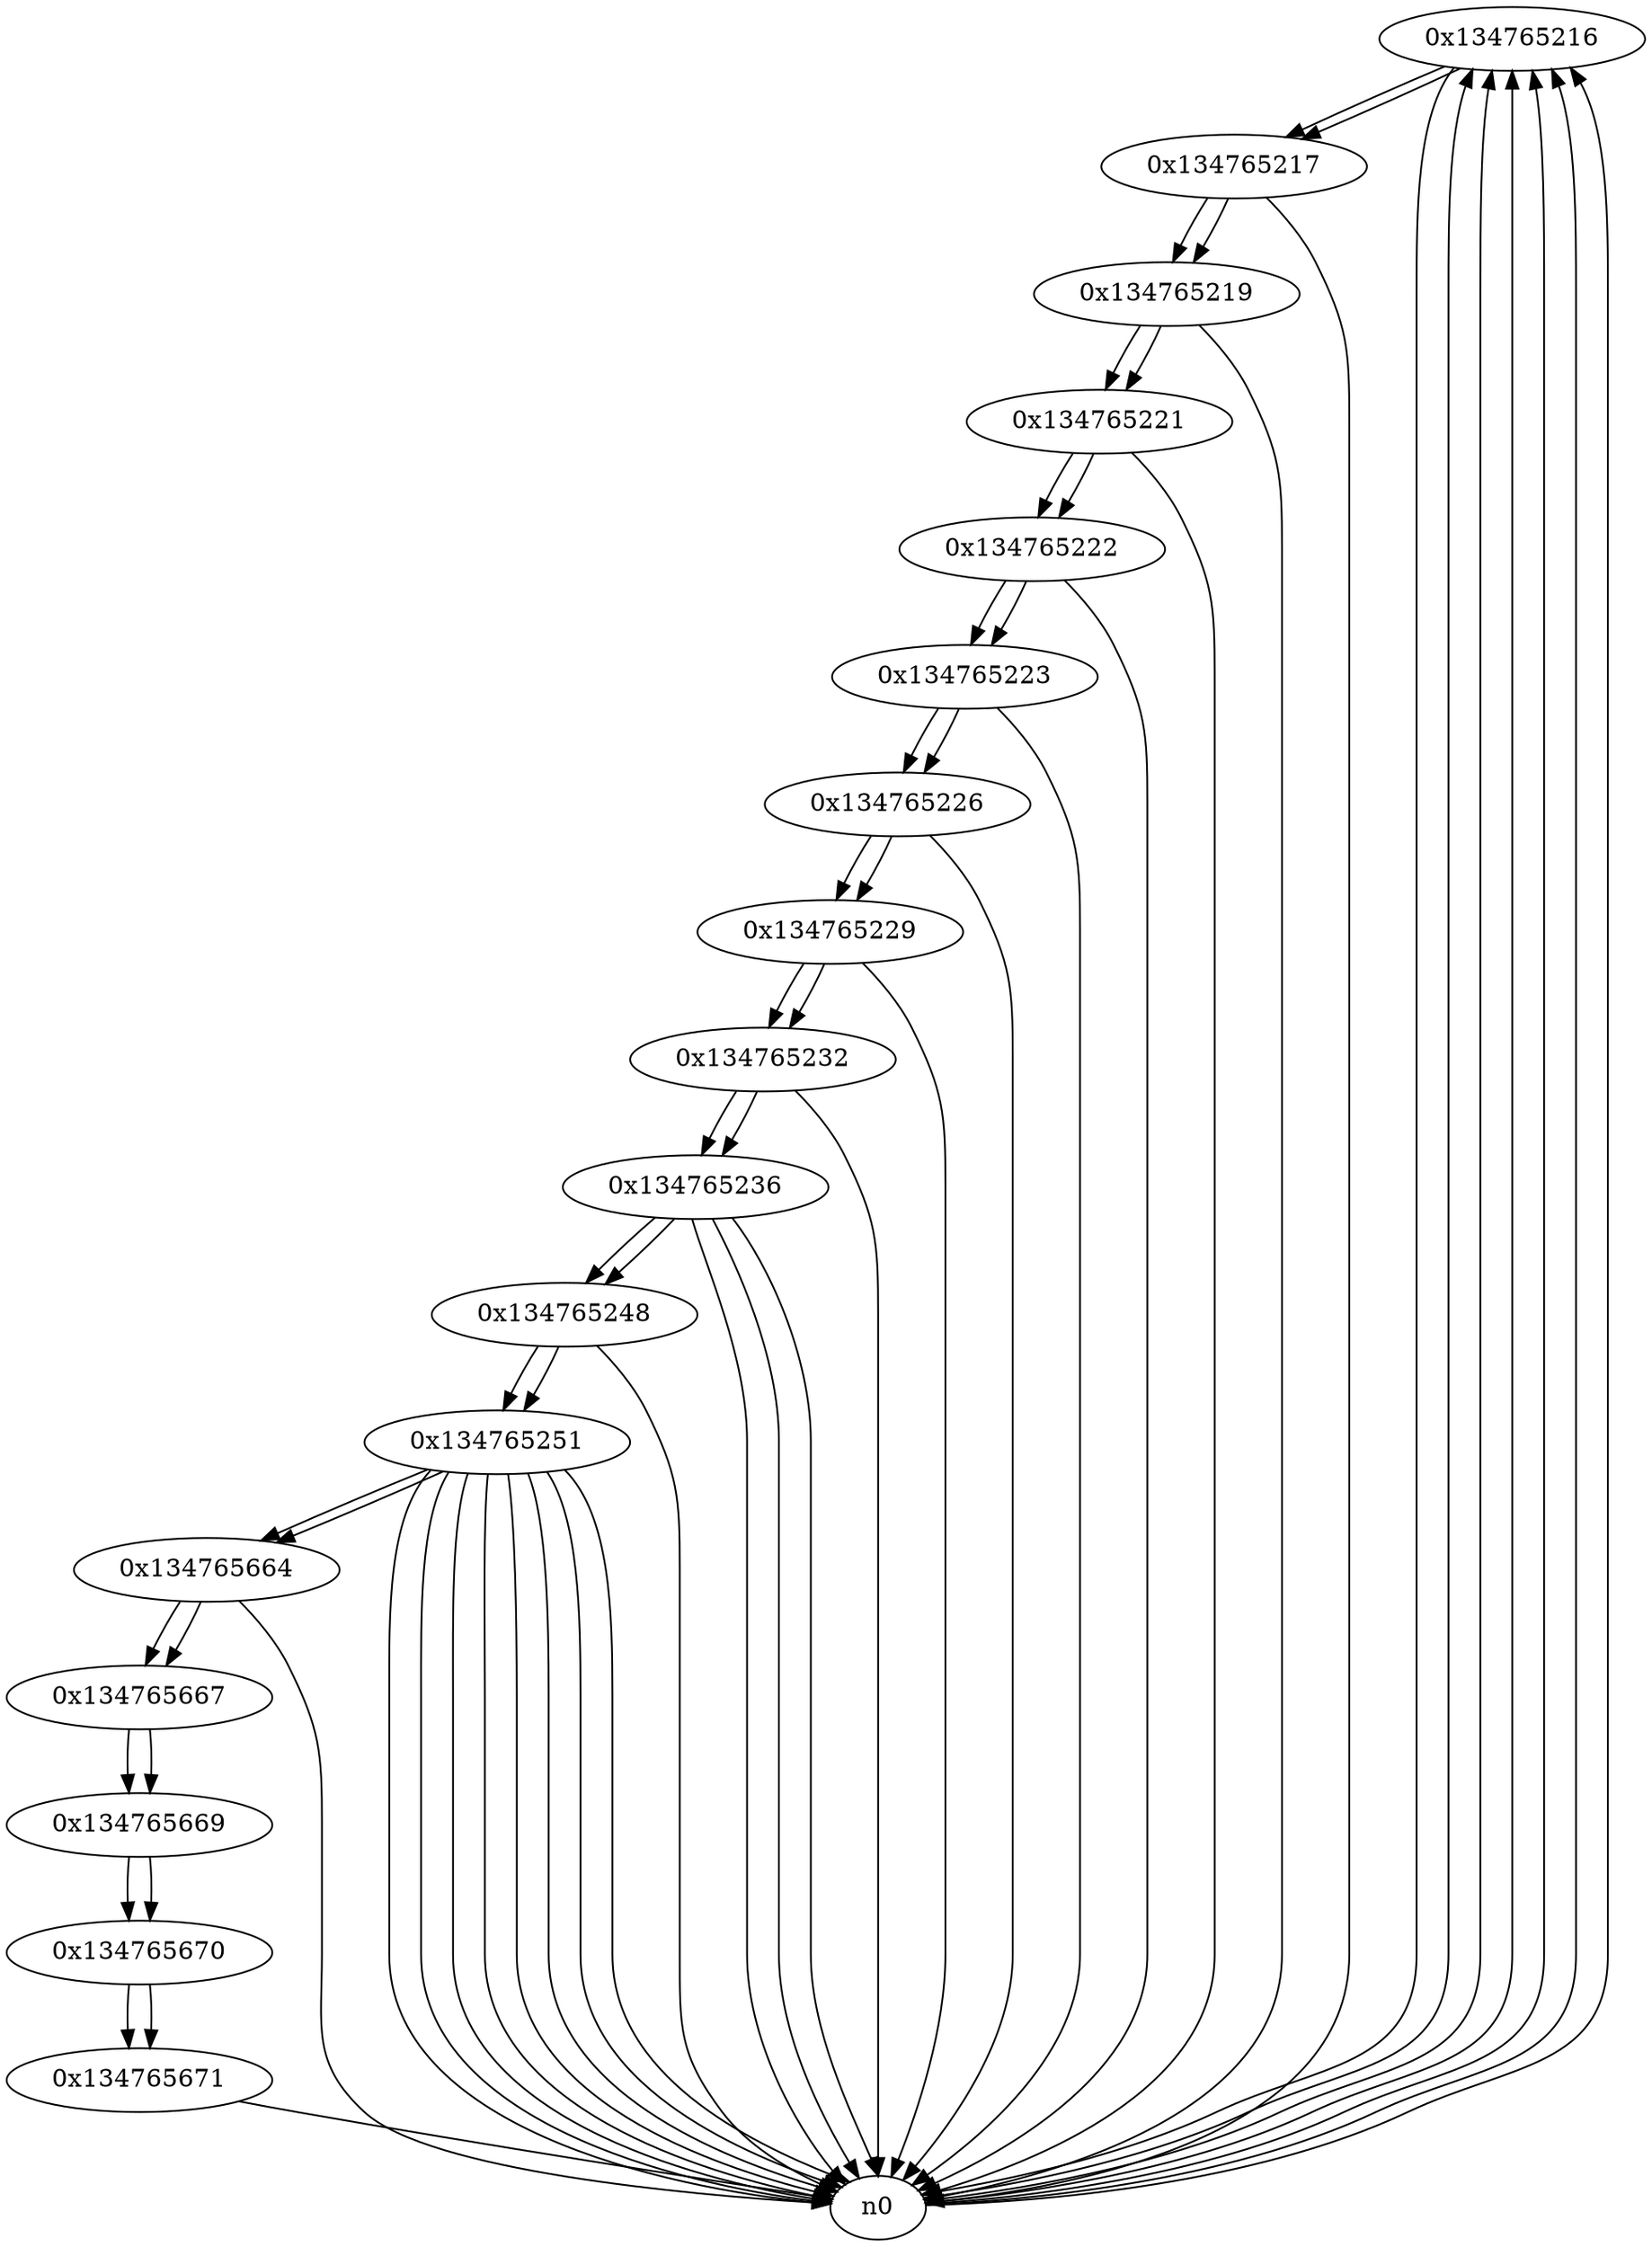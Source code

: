 digraph G{
/* nodes */
  n1 [label="0x134765216"]
  n2 [label="0x134765217"]
  n3 [label="0x134765219"]
  n4 [label="0x134765221"]
  n5 [label="0x134765222"]
  n6 [label="0x134765223"]
  n7 [label="0x134765226"]
  n8 [label="0x134765229"]
  n9 [label="0x134765232"]
  n10 [label="0x134765236"]
  n11 [label="0x134765248"]
  n12 [label="0x134765251"]
  n13 [label="0x134765664"]
  n14 [label="0x134765667"]
  n15 [label="0x134765669"]
  n16 [label="0x134765670"]
  n17 [label="0x134765671"]
/* edges */
n1 -> n2;
n1 -> n0;
n0 -> n1;
n0 -> n1;
n0 -> n1;
n0 -> n1;
n0 -> n1;
n0 -> n1;
n2 -> n3;
n2 -> n0;
n1 -> n2;
n3 -> n4;
n3 -> n0;
n2 -> n3;
n4 -> n5;
n4 -> n0;
n3 -> n4;
n5 -> n6;
n5 -> n0;
n4 -> n5;
n6 -> n7;
n6 -> n0;
n5 -> n6;
n7 -> n8;
n7 -> n0;
n6 -> n7;
n8 -> n9;
n8 -> n0;
n7 -> n8;
n9 -> n10;
n9 -> n0;
n8 -> n9;
n10 -> n11;
n10 -> n0;
n10 -> n0;
n10 -> n0;
n9 -> n10;
n11 -> n12;
n11 -> n0;
n10 -> n11;
n12 -> n13;
n12 -> n0;
n12 -> n0;
n12 -> n0;
n12 -> n0;
n12 -> n0;
n12 -> n0;
n12 -> n0;
n12 -> n0;
n11 -> n12;
n13 -> n14;
n13 -> n0;
n12 -> n13;
n14 -> n15;
n13 -> n14;
n15 -> n16;
n14 -> n15;
n16 -> n17;
n15 -> n16;
n17 -> n0;
n16 -> n17;
}
